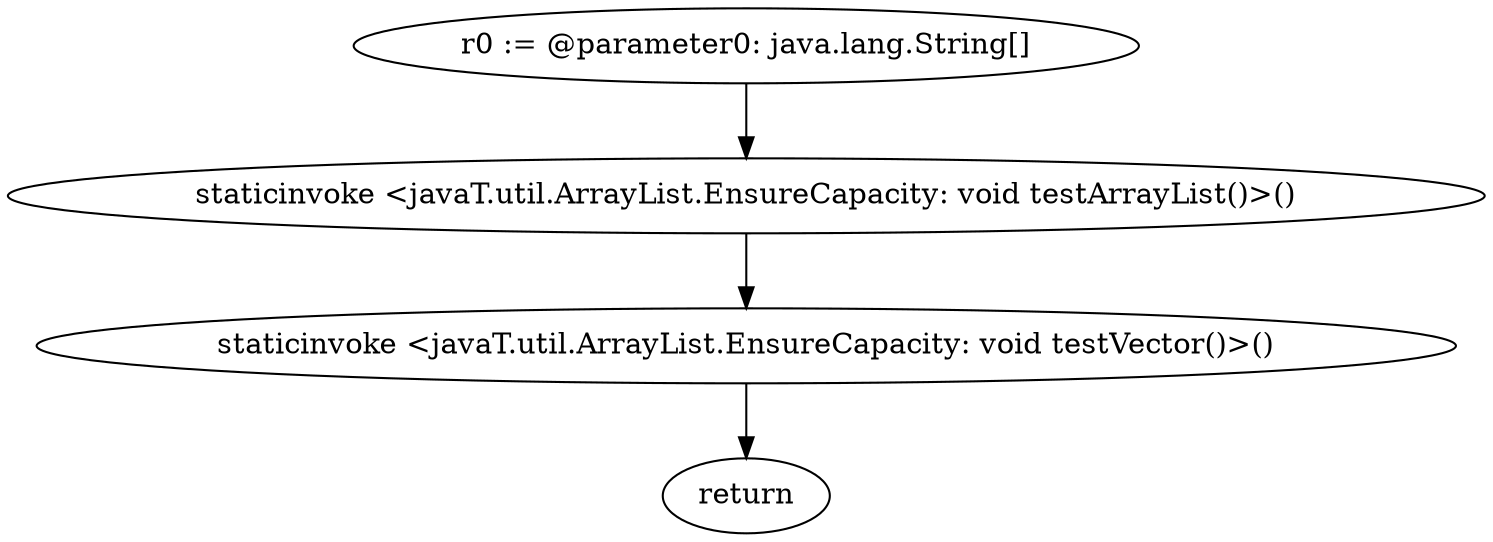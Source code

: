 digraph "unitGraph" {
    "r0 := @parameter0: java.lang.String[]"
    "staticinvoke <javaT.util.ArrayList.EnsureCapacity: void testArrayList()>()"
    "staticinvoke <javaT.util.ArrayList.EnsureCapacity: void testVector()>()"
    "return"
    "r0 := @parameter0: java.lang.String[]"->"staticinvoke <javaT.util.ArrayList.EnsureCapacity: void testArrayList()>()";
    "staticinvoke <javaT.util.ArrayList.EnsureCapacity: void testArrayList()>()"->"staticinvoke <javaT.util.ArrayList.EnsureCapacity: void testVector()>()";
    "staticinvoke <javaT.util.ArrayList.EnsureCapacity: void testVector()>()"->"return";
}
